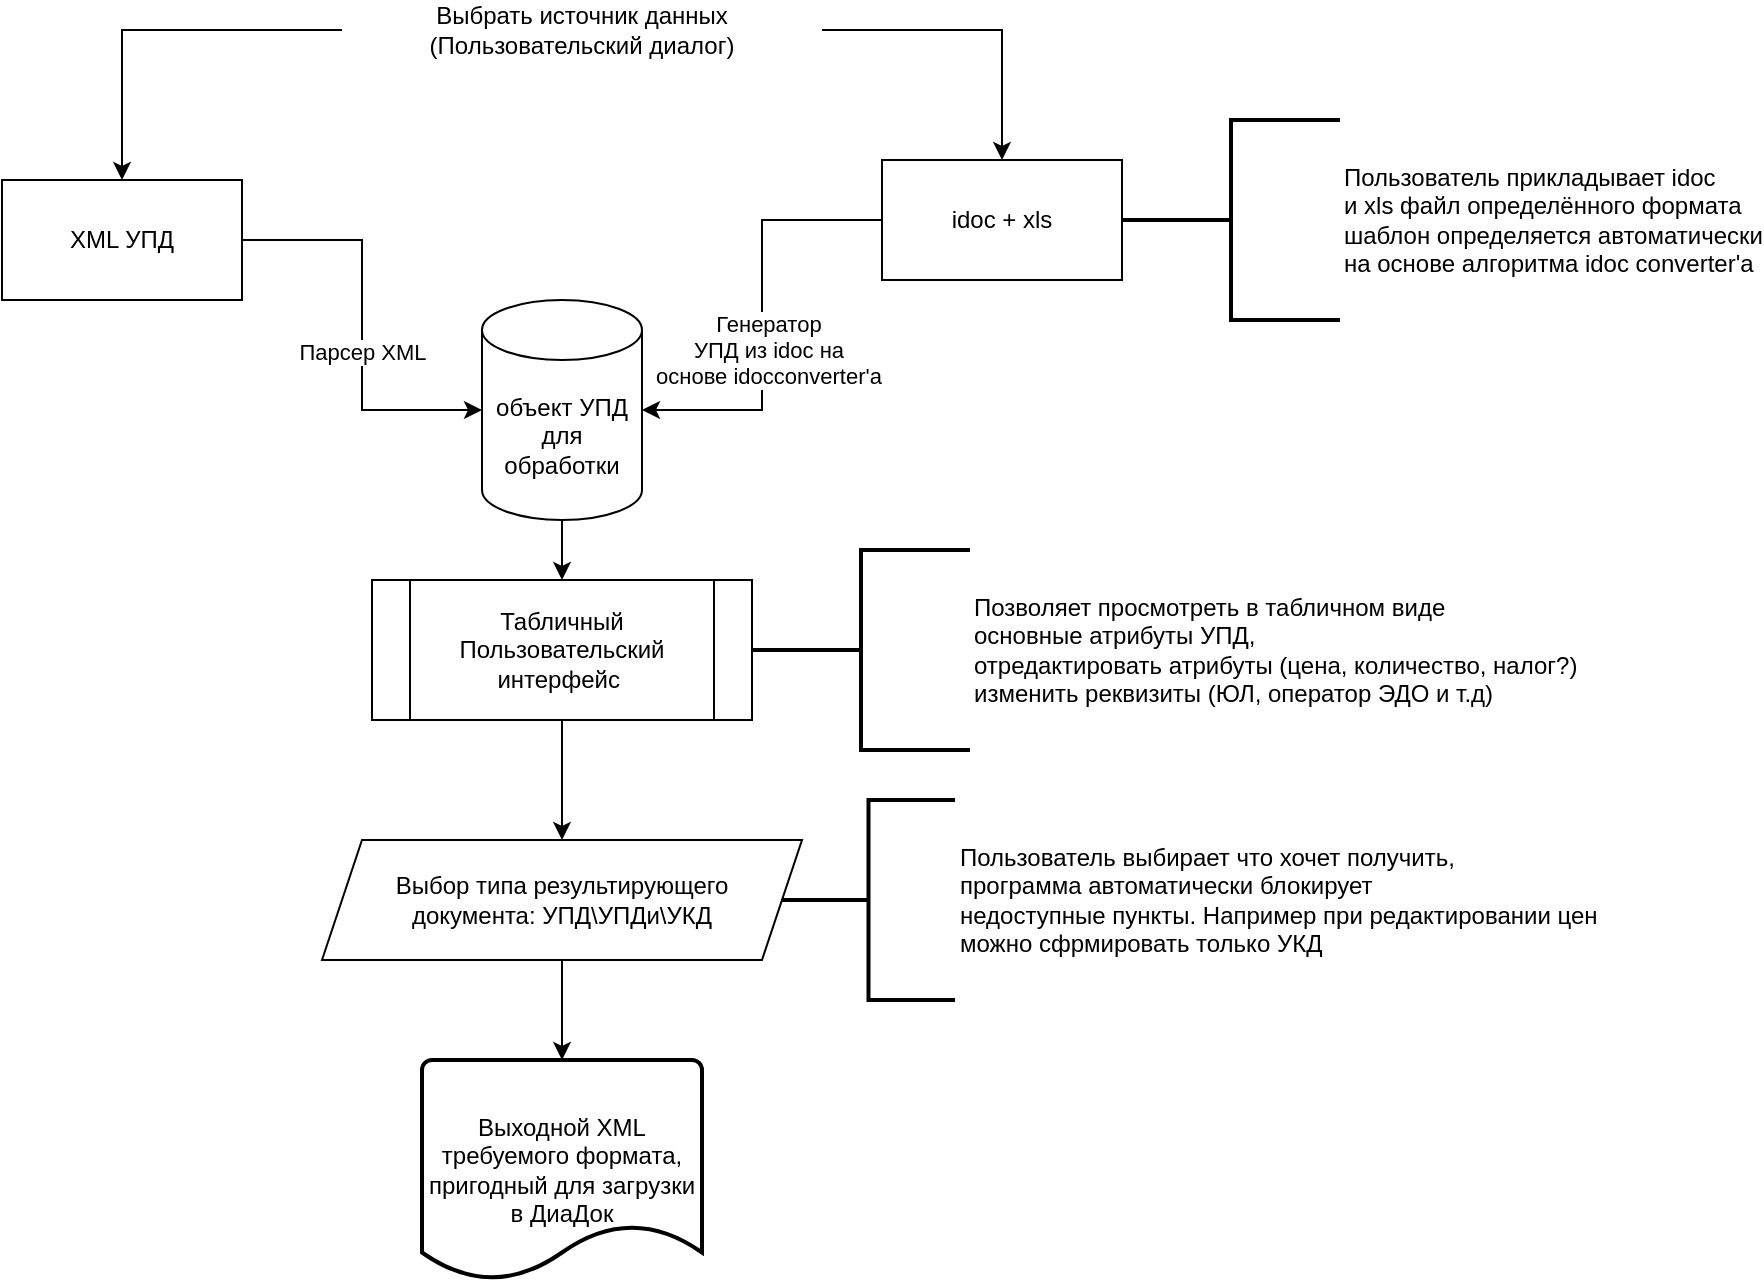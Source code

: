<mxfile version="17.4.0" type="github"><diagram id="IThwTLLGba7Q0fqvW59s" name="Page-1"><mxGraphModel dx="1422" dy="741" grid="1" gridSize="10" guides="1" tooltips="1" connect="1" arrows="1" fold="1" page="1" pageScale="1" pageWidth="827" pageHeight="1169" math="0" shadow="0"><root><mxCell id="0"/><mxCell id="1" parent="0"/><mxCell id="mTSeAWRRw6Q3uPcNTbIo-3" style="edgeStyle=orthogonalEdgeStyle;rounded=0;orthogonalLoop=1;jettySize=auto;html=1;" edge="1" parent="1" source="mTSeAWRRw6Q3uPcNTbIo-1" target="mTSeAWRRw6Q3uPcNTbIo-2"><mxGeometry relative="1" as="geometry"/></mxCell><mxCell id="mTSeAWRRw6Q3uPcNTbIo-6" style="edgeStyle=orthogonalEdgeStyle;rounded=0;orthogonalLoop=1;jettySize=auto;html=1;" edge="1" parent="1" source="mTSeAWRRw6Q3uPcNTbIo-1" target="mTSeAWRRw6Q3uPcNTbIo-5"><mxGeometry relative="1" as="geometry"/></mxCell><mxCell id="mTSeAWRRw6Q3uPcNTbIo-1" value="Выбрать источник данных (Пользовательский диалог)" style="text;html=1;strokeColor=none;fillColor=none;align=center;verticalAlign=middle;whiteSpace=wrap;rounded=0;" vertex="1" parent="1"><mxGeometry x="250" y="20" width="240" height="30" as="geometry"/></mxCell><mxCell id="mTSeAWRRw6Q3uPcNTbIo-8" style="edgeStyle=orthogonalEdgeStyle;rounded=0;orthogonalLoop=1;jettySize=auto;html=1;" edge="1" parent="1" source="mTSeAWRRw6Q3uPcNTbIo-2" target="mTSeAWRRw6Q3uPcNTbIo-7"><mxGeometry relative="1" as="geometry"/></mxCell><mxCell id="mTSeAWRRw6Q3uPcNTbIo-11" value="Парсер XML" style="edgeLabel;html=1;align=center;verticalAlign=middle;resizable=0;points=[];" vertex="1" connectable="0" parent="mTSeAWRRw6Q3uPcNTbIo-8"><mxGeometry x="0.126" relative="1" as="geometry"><mxPoint as="offset"/></mxGeometry></mxCell><mxCell id="mTSeAWRRw6Q3uPcNTbIo-2" value="XML УПД" style="rounded=0;whiteSpace=wrap;html=1;" vertex="1" parent="1"><mxGeometry x="80" y="110" width="120" height="60" as="geometry"/></mxCell><mxCell id="mTSeAWRRw6Q3uPcNTbIo-9" style="edgeStyle=orthogonalEdgeStyle;rounded=0;orthogonalLoop=1;jettySize=auto;html=1;entryX=1;entryY=0.5;entryDx=0;entryDy=0;entryPerimeter=0;" edge="1" parent="1" source="mTSeAWRRw6Q3uPcNTbIo-5" target="mTSeAWRRw6Q3uPcNTbIo-7"><mxGeometry relative="1" as="geometry"/></mxCell><mxCell id="mTSeAWRRw6Q3uPcNTbIo-10" value="Генератор&lt;br&gt;УПД из idoc на &lt;br&gt;основе idocconverter'a" style="edgeLabel;html=1;align=center;verticalAlign=middle;resizable=0;points=[];" vertex="1" connectable="0" parent="mTSeAWRRw6Q3uPcNTbIo-9"><mxGeometry x="0.164" y="3" relative="1" as="geometry"><mxPoint as="offset"/></mxGeometry></mxCell><mxCell id="mTSeAWRRw6Q3uPcNTbIo-5" value="idoc + xls" style="rounded=0;whiteSpace=wrap;html=1;" vertex="1" parent="1"><mxGeometry x="520" y="100" width="120" height="60" as="geometry"/></mxCell><mxCell id="mTSeAWRRw6Q3uPcNTbIo-13" style="edgeStyle=orthogonalEdgeStyle;rounded=0;orthogonalLoop=1;jettySize=auto;html=1;exitX=0.5;exitY=1;exitDx=0;exitDy=0;exitPerimeter=0;" edge="1" parent="1" source="mTSeAWRRw6Q3uPcNTbIo-7" target="mTSeAWRRw6Q3uPcNTbIo-12"><mxGeometry relative="1" as="geometry"/></mxCell><mxCell id="mTSeAWRRw6Q3uPcNTbIo-7" value="объект УПД для обработки" style="shape=cylinder3;whiteSpace=wrap;html=1;boundedLbl=1;backgroundOutline=1;size=15;" vertex="1" parent="1"><mxGeometry x="320" y="170" width="80" height="110" as="geometry"/></mxCell><mxCell id="mTSeAWRRw6Q3uPcNTbIo-20" style="edgeStyle=orthogonalEdgeStyle;rounded=0;orthogonalLoop=1;jettySize=auto;html=1;exitX=0.5;exitY=1;exitDx=0;exitDy=0;" edge="1" parent="1" source="mTSeAWRRw6Q3uPcNTbIo-12" target="mTSeAWRRw6Q3uPcNTbIo-19"><mxGeometry relative="1" as="geometry"/></mxCell><mxCell id="mTSeAWRRw6Q3uPcNTbIo-12" value="Табличный Пользовательский интерфейс&amp;nbsp; " style="shape=process;whiteSpace=wrap;html=1;backgroundOutline=1;" vertex="1" parent="1"><mxGeometry x="265" y="310" width="190" height="70" as="geometry"/></mxCell><mxCell id="mTSeAWRRw6Q3uPcNTbIo-16" value="Выходной XML требуемого формата, пригодный для загрузки в ДиаДок" style="strokeWidth=2;html=1;shape=mxgraph.flowchart.document2;whiteSpace=wrap;size=0.25;" vertex="1" parent="1"><mxGeometry x="290" y="550" width="140" height="110" as="geometry"/></mxCell><mxCell id="mTSeAWRRw6Q3uPcNTbIo-17" value="Позволяет просмотреть в табличном виде&lt;br&gt;основные атрибуты УПД, &lt;br&gt;отредактировать атрибуты (цена, количество, налог?)&lt;br&gt;изменить реквизиты (ЮЛ, оператор ЭДО и т.д)&lt;br&gt;" style="strokeWidth=2;html=1;shape=mxgraph.flowchart.annotation_2;align=left;labelPosition=right;pointerEvents=1;" vertex="1" parent="1"><mxGeometry x="455" y="295" width="109" height="100" as="geometry"/></mxCell><mxCell id="mTSeAWRRw6Q3uPcNTbIo-22" style="edgeStyle=orthogonalEdgeStyle;rounded=0;orthogonalLoop=1;jettySize=auto;html=1;" edge="1" parent="1" source="mTSeAWRRw6Q3uPcNTbIo-19" target="mTSeAWRRw6Q3uPcNTbIo-16"><mxGeometry relative="1" as="geometry"/></mxCell><mxCell id="mTSeAWRRw6Q3uPcNTbIo-19" value="Выбор типа результирующего &lt;br&gt;документа: УПД\УПДи\УКД" style="shape=parallelogram;perimeter=parallelogramPerimeter;whiteSpace=wrap;html=1;fixedSize=1;" vertex="1" parent="1"><mxGeometry x="240" y="440" width="240" height="60" as="geometry"/></mxCell><mxCell id="mTSeAWRRw6Q3uPcNTbIo-21" value="Пользователь выбирает что хочет получить,&lt;br&gt;программа автоматически блокирует &lt;br&gt;недоступные пункты. Например при редактировании цен&lt;br&gt;можно сфрмировать только УКД" style="strokeWidth=2;html=1;shape=mxgraph.flowchart.annotation_2;align=left;labelPosition=right;pointerEvents=1;" vertex="1" parent="1"><mxGeometry x="470" y="420" width="86.5" height="100" as="geometry"/></mxCell><mxCell id="mTSeAWRRw6Q3uPcNTbIo-23" value="Пользователь прикладывает idoc&lt;br&gt;и xls файл определённого формата&lt;br&gt;шаблон определяется автоматически&lt;br&gt;на основе алгоритма idoc converter'a" style="strokeWidth=2;html=1;shape=mxgraph.flowchart.annotation_2;align=left;labelPosition=right;pointerEvents=1;" vertex="1" parent="1"><mxGeometry x="640" y="80" width="109" height="100" as="geometry"/></mxCell></root></mxGraphModel></diagram></mxfile>